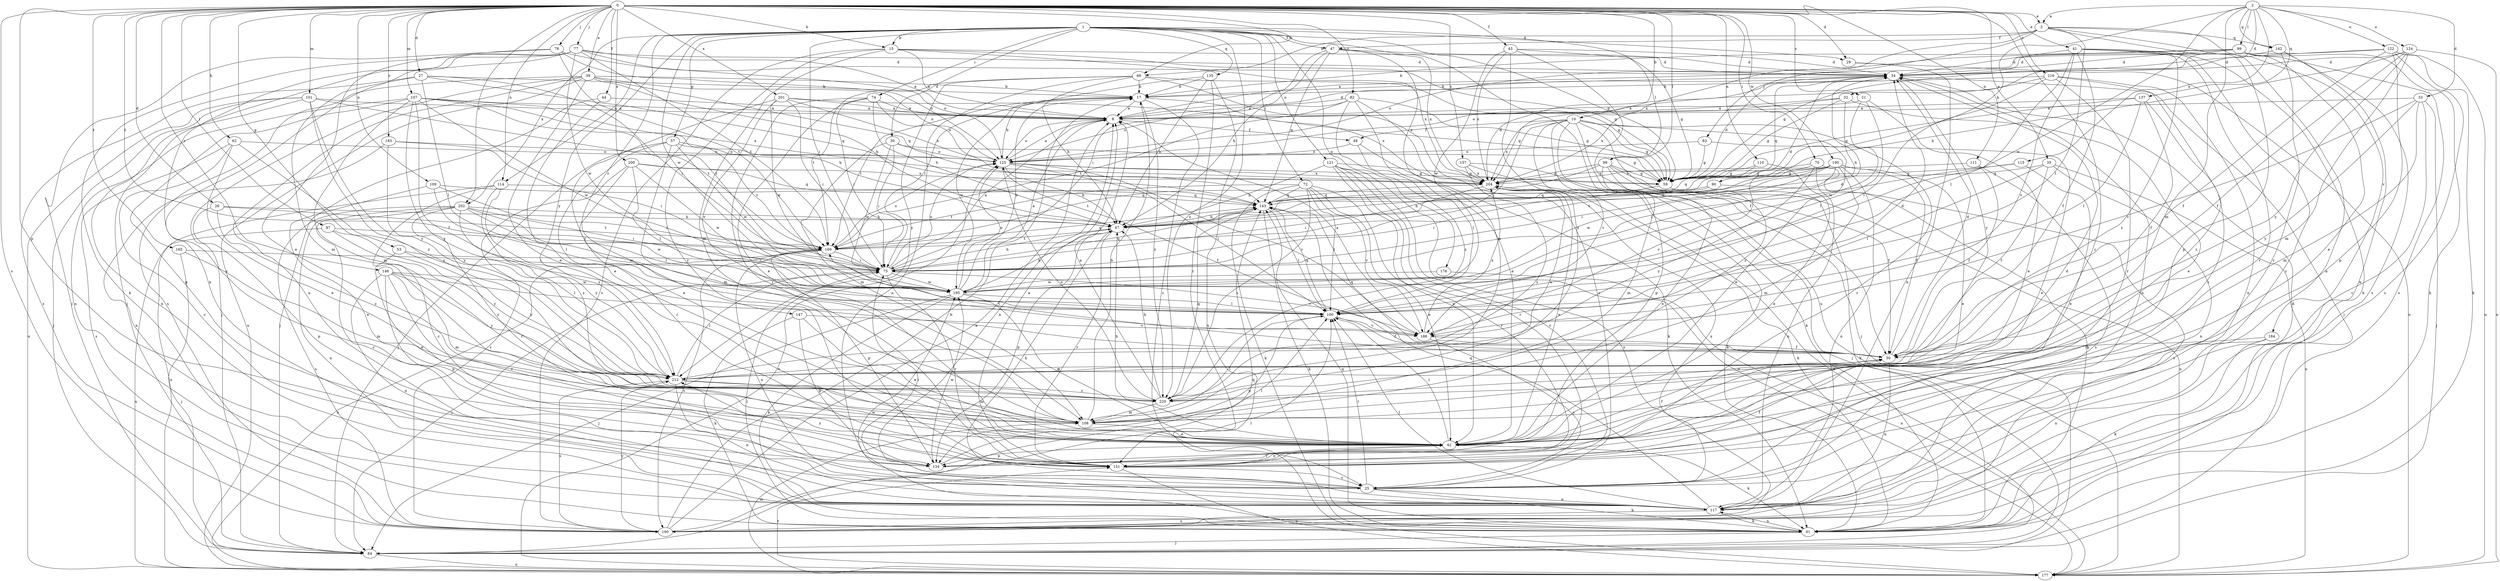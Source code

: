 strict digraph  {
0;
1;
2;
3;
8;
10;
15;
17;
21;
25;
26;
27;
29;
30;
32;
33;
34;
35;
39;
41;
42;
43;
44;
47;
48;
50;
53;
57;
59;
62;
66;
67;
70;
72;
74;
75;
77;
78;
82;
83;
84;
90;
91;
97;
98;
99;
100;
101;
107;
108;
109;
110;
111;
114;
115;
117;
121;
122;
124;
125;
134;
135;
137;
142;
143;
146;
147;
151;
157;
160;
165;
169;
176;
177;
183;
184;
186;
190;
195;
200;
201;
202;
204;
212;
216;
220;
0 -> 3  [label=a];
0 -> 10  [label=b];
0 -> 15  [label=b];
0 -> 21  [label=c];
0 -> 25  [label=c];
0 -> 26  [label=d];
0 -> 27  [label=d];
0 -> 29  [label=d];
0 -> 35  [label=e];
0 -> 39  [label=e];
0 -> 41  [label=e];
0 -> 43  [label=f];
0 -> 44  [label=f];
0 -> 53  [label=g];
0 -> 62  [label=h];
0 -> 66  [label=h];
0 -> 70  [label=i];
0 -> 77  [label=j];
0 -> 78  [label=j];
0 -> 82  [label=j];
0 -> 97  [label=l];
0 -> 98  [label=l];
0 -> 101  [label=m];
0 -> 107  [label=m];
0 -> 109  [label=n];
0 -> 110  [label=n];
0 -> 111  [label=n];
0 -> 114  [label=n];
0 -> 134  [label=p];
0 -> 146  [label=r];
0 -> 157  [label=s];
0 -> 160  [label=s];
0 -> 165  [label=t];
0 -> 169  [label=t];
0 -> 183  [label=v];
0 -> 190  [label=w];
0 -> 200  [label=x];
0 -> 201  [label=x];
0 -> 202  [label=x];
0 -> 216  [label=z];
1 -> 15  [label=b];
1 -> 29  [label=d];
1 -> 30  [label=d];
1 -> 47  [label=f];
1 -> 57  [label=g];
1 -> 59  [label=g];
1 -> 72  [label=i];
1 -> 74  [label=i];
1 -> 75  [label=i];
1 -> 98  [label=l];
1 -> 114  [label=n];
1 -> 121  [label=o];
1 -> 135  [label=q];
1 -> 147  [label=r];
1 -> 176  [label=u];
1 -> 177  [label=u];
1 -> 195  [label=w];
1 -> 202  [label=x];
1 -> 212  [label=y];
1 -> 220  [label=z];
2 -> 3  [label=a];
2 -> 32  [label=d];
2 -> 33  [label=d];
2 -> 90  [label=k];
2 -> 99  [label=l];
2 -> 108  [label=m];
2 -> 115  [label=n];
2 -> 122  [label=o];
2 -> 124  [label=o];
2 -> 137  [label=q];
2 -> 142  [label=q];
2 -> 195  [label=w];
3 -> 47  [label=f];
3 -> 66  [label=h];
3 -> 83  [label=j];
3 -> 100  [label=l];
3 -> 117  [label=n];
3 -> 134  [label=p];
3 -> 142  [label=q];
3 -> 184  [label=v];
3 -> 204  [label=x];
8 -> 34  [label=d];
8 -> 48  [label=f];
8 -> 125  [label=o];
10 -> 42  [label=e];
10 -> 48  [label=f];
10 -> 59  [label=g];
10 -> 75  [label=i];
10 -> 84  [label=j];
10 -> 91  [label=k];
10 -> 134  [label=p];
10 -> 151  [label=r];
10 -> 186  [label=v];
10 -> 204  [label=x];
10 -> 220  [label=z];
15 -> 8  [label=a];
15 -> 34  [label=d];
15 -> 59  [label=g];
15 -> 108  [label=m];
15 -> 151  [label=r];
15 -> 160  [label=s];
15 -> 204  [label=x];
17 -> 8  [label=a];
17 -> 25  [label=c];
17 -> 169  [label=t];
17 -> 195  [label=w];
17 -> 204  [label=x];
17 -> 220  [label=z];
21 -> 8  [label=a];
21 -> 42  [label=e];
21 -> 100  [label=l];
21 -> 195  [label=w];
25 -> 67  [label=h];
25 -> 75  [label=i];
25 -> 91  [label=k];
25 -> 100  [label=l];
25 -> 117  [label=n];
25 -> 204  [label=x];
26 -> 67  [label=h];
26 -> 134  [label=p];
26 -> 169  [label=t];
26 -> 220  [label=z];
27 -> 17  [label=b];
27 -> 75  [label=i];
27 -> 100  [label=l];
27 -> 108  [label=m];
27 -> 143  [label=q];
27 -> 160  [label=s];
29 -> 117  [label=n];
29 -> 177  [label=u];
30 -> 59  [label=g];
30 -> 75  [label=i];
30 -> 108  [label=m];
30 -> 125  [label=o];
30 -> 195  [label=w];
32 -> 8  [label=a];
32 -> 42  [label=e];
32 -> 59  [label=g];
32 -> 67  [label=h];
32 -> 204  [label=x];
33 -> 8  [label=a];
33 -> 25  [label=c];
33 -> 84  [label=j];
33 -> 108  [label=m];
33 -> 186  [label=v];
33 -> 212  [label=y];
34 -> 17  [label=b];
34 -> 84  [label=j];
34 -> 117  [label=n];
34 -> 143  [label=q];
34 -> 212  [label=y];
35 -> 50  [label=f];
35 -> 59  [label=g];
35 -> 100  [label=l];
35 -> 117  [label=n];
35 -> 177  [label=u];
39 -> 17  [label=b];
39 -> 42  [label=e];
39 -> 67  [label=h];
39 -> 84  [label=j];
39 -> 117  [label=n];
39 -> 125  [label=o];
39 -> 143  [label=q];
39 -> 160  [label=s];
39 -> 177  [label=u];
41 -> 25  [label=c];
41 -> 34  [label=d];
41 -> 50  [label=f];
41 -> 91  [label=k];
41 -> 100  [label=l];
41 -> 151  [label=r];
41 -> 186  [label=v];
41 -> 220  [label=z];
42 -> 50  [label=f];
42 -> 67  [label=h];
42 -> 91  [label=k];
42 -> 100  [label=l];
42 -> 134  [label=p];
42 -> 151  [label=r];
43 -> 34  [label=d];
43 -> 50  [label=f];
43 -> 59  [label=g];
43 -> 195  [label=w];
43 -> 204  [label=x];
43 -> 220  [label=z];
44 -> 8  [label=a];
44 -> 42  [label=e];
44 -> 84  [label=j];
47 -> 34  [label=d];
47 -> 67  [label=h];
47 -> 75  [label=i];
47 -> 108  [label=m];
47 -> 143  [label=q];
47 -> 204  [label=x];
48 -> 91  [label=k];
48 -> 100  [label=l];
48 -> 125  [label=o];
50 -> 34  [label=d];
50 -> 117  [label=n];
50 -> 143  [label=q];
50 -> 169  [label=t];
50 -> 212  [label=y];
53 -> 42  [label=e];
53 -> 75  [label=i];
53 -> 212  [label=y];
57 -> 42  [label=e];
57 -> 84  [label=j];
57 -> 108  [label=m];
57 -> 125  [label=o];
57 -> 169  [label=t];
57 -> 195  [label=w];
59 -> 34  [label=d];
59 -> 75  [label=i];
59 -> 91  [label=k];
62 -> 25  [label=c];
62 -> 42  [label=e];
62 -> 125  [label=o];
62 -> 160  [label=s];
62 -> 212  [label=y];
66 -> 17  [label=b];
66 -> 59  [label=g];
66 -> 67  [label=h];
66 -> 117  [label=n];
66 -> 169  [label=t];
66 -> 204  [label=x];
66 -> 212  [label=y];
67 -> 34  [label=d];
67 -> 134  [label=p];
67 -> 151  [label=r];
67 -> 169  [label=t];
70 -> 59  [label=g];
70 -> 91  [label=k];
70 -> 117  [label=n];
70 -> 186  [label=v];
70 -> 212  [label=y];
72 -> 42  [label=e];
72 -> 91  [label=k];
72 -> 100  [label=l];
72 -> 143  [label=q];
72 -> 151  [label=r];
72 -> 169  [label=t];
72 -> 186  [label=v];
72 -> 220  [label=z];
74 -> 8  [label=a];
74 -> 42  [label=e];
74 -> 67  [label=h];
74 -> 75  [label=i];
74 -> 125  [label=o];
74 -> 151  [label=r];
75 -> 8  [label=a];
75 -> 67  [label=h];
75 -> 84  [label=j];
75 -> 125  [label=o];
75 -> 143  [label=q];
75 -> 151  [label=r];
75 -> 186  [label=v];
75 -> 195  [label=w];
77 -> 8  [label=a];
77 -> 25  [label=c];
77 -> 34  [label=d];
77 -> 84  [label=j];
77 -> 91  [label=k];
77 -> 117  [label=n];
77 -> 125  [label=o];
77 -> 169  [label=t];
77 -> 195  [label=w];
78 -> 34  [label=d];
78 -> 42  [label=e];
78 -> 84  [label=j];
78 -> 125  [label=o];
78 -> 169  [label=t];
82 -> 8  [label=a];
82 -> 25  [label=c];
82 -> 42  [label=e];
82 -> 59  [label=g];
82 -> 125  [label=o];
82 -> 169  [label=t];
82 -> 220  [label=z];
83 -> 42  [label=e];
83 -> 59  [label=g];
83 -> 125  [label=o];
84 -> 143  [label=q];
84 -> 177  [label=u];
84 -> 204  [label=x];
90 -> 67  [label=h];
90 -> 143  [label=q];
90 -> 160  [label=s];
91 -> 34  [label=d];
91 -> 75  [label=i];
91 -> 84  [label=j];
91 -> 117  [label=n];
91 -> 143  [label=q];
91 -> 195  [label=w];
97 -> 169  [label=t];
97 -> 177  [label=u];
97 -> 212  [label=y];
97 -> 220  [label=z];
98 -> 42  [label=e];
98 -> 50  [label=f];
98 -> 59  [label=g];
98 -> 108  [label=m];
98 -> 169  [label=t];
98 -> 177  [label=u];
98 -> 204  [label=x];
99 -> 17  [label=b];
99 -> 34  [label=d];
99 -> 42  [label=e];
99 -> 59  [label=g];
99 -> 91  [label=k];
99 -> 125  [label=o];
99 -> 160  [label=s];
100 -> 50  [label=f];
100 -> 134  [label=p];
100 -> 143  [label=q];
100 -> 186  [label=v];
101 -> 8  [label=a];
101 -> 84  [label=j];
101 -> 117  [label=n];
101 -> 169  [label=t];
101 -> 177  [label=u];
101 -> 212  [label=y];
101 -> 220  [label=z];
107 -> 8  [label=a];
107 -> 50  [label=f];
107 -> 67  [label=h];
107 -> 108  [label=m];
107 -> 117  [label=n];
107 -> 134  [label=p];
107 -> 169  [label=t];
107 -> 195  [label=w];
107 -> 204  [label=x];
107 -> 212  [label=y];
108 -> 17  [label=b];
108 -> 42  [label=e];
108 -> 100  [label=l];
109 -> 42  [label=e];
109 -> 75  [label=i];
109 -> 100  [label=l];
109 -> 143  [label=q];
110 -> 42  [label=e];
110 -> 59  [label=g];
110 -> 143  [label=q];
111 -> 50  [label=f];
111 -> 160  [label=s];
111 -> 204  [label=x];
114 -> 25  [label=c];
114 -> 143  [label=q];
114 -> 177  [label=u];
114 -> 212  [label=y];
114 -> 220  [label=z];
115 -> 42  [label=e];
115 -> 59  [label=g];
115 -> 75  [label=i];
117 -> 8  [label=a];
117 -> 91  [label=k];
117 -> 100  [label=l];
117 -> 143  [label=q];
117 -> 160  [label=s];
121 -> 25  [label=c];
121 -> 42  [label=e];
121 -> 59  [label=g];
121 -> 67  [label=h];
121 -> 151  [label=r];
121 -> 160  [label=s];
121 -> 177  [label=u];
122 -> 8  [label=a];
122 -> 34  [label=d];
122 -> 50  [label=f];
122 -> 91  [label=k];
122 -> 134  [label=p];
122 -> 160  [label=s];
122 -> 177  [label=u];
124 -> 34  [label=d];
124 -> 50  [label=f];
124 -> 67  [label=h];
124 -> 108  [label=m];
124 -> 177  [label=u];
124 -> 212  [label=y];
125 -> 8  [label=a];
125 -> 17  [label=b];
125 -> 50  [label=f];
125 -> 59  [label=g];
125 -> 67  [label=h];
125 -> 100  [label=l];
125 -> 186  [label=v];
125 -> 204  [label=x];
134 -> 34  [label=d];
134 -> 100  [label=l];
134 -> 195  [label=w];
135 -> 17  [label=b];
135 -> 67  [label=h];
135 -> 75  [label=i];
135 -> 151  [label=r];
135 -> 177  [label=u];
137 -> 8  [label=a];
137 -> 50  [label=f];
137 -> 59  [label=g];
137 -> 100  [label=l];
137 -> 220  [label=z];
142 -> 34  [label=d];
142 -> 117  [label=n];
142 -> 151  [label=r];
142 -> 160  [label=s];
143 -> 67  [label=h];
143 -> 91  [label=k];
143 -> 100  [label=l];
146 -> 100  [label=l];
146 -> 108  [label=m];
146 -> 117  [label=n];
146 -> 134  [label=p];
146 -> 151  [label=r];
146 -> 195  [label=w];
146 -> 212  [label=y];
147 -> 42  [label=e];
147 -> 91  [label=k];
147 -> 134  [label=p];
147 -> 186  [label=v];
151 -> 8  [label=a];
151 -> 25  [label=c];
151 -> 42  [label=e];
151 -> 50  [label=f];
151 -> 177  [label=u];
151 -> 212  [label=y];
157 -> 84  [label=j];
157 -> 91  [label=k];
157 -> 204  [label=x];
157 -> 220  [label=z];
160 -> 8  [label=a];
160 -> 17  [label=b];
160 -> 100  [label=l];
160 -> 212  [label=y];
165 -> 75  [label=i];
165 -> 84  [label=j];
165 -> 108  [label=m];
169 -> 75  [label=i];
169 -> 117  [label=n];
169 -> 125  [label=o];
169 -> 134  [label=p];
169 -> 143  [label=q];
169 -> 160  [label=s];
169 -> 177  [label=u];
176 -> 177  [label=u];
176 -> 195  [label=w];
177 -> 108  [label=m];
177 -> 125  [label=o];
177 -> 151  [label=r];
183 -> 75  [label=i];
183 -> 117  [label=n];
183 -> 125  [label=o];
183 -> 212  [label=y];
184 -> 50  [label=f];
184 -> 91  [label=k];
184 -> 117  [label=n];
186 -> 8  [label=a];
186 -> 25  [label=c];
186 -> 34  [label=d];
186 -> 50  [label=f];
186 -> 204  [label=x];
190 -> 42  [label=e];
190 -> 50  [label=f];
190 -> 59  [label=g];
190 -> 67  [label=h];
190 -> 75  [label=i];
190 -> 108  [label=m];
190 -> 117  [label=n];
190 -> 169  [label=t];
190 -> 195  [label=w];
190 -> 204  [label=x];
195 -> 8  [label=a];
195 -> 17  [label=b];
195 -> 34  [label=d];
195 -> 42  [label=e];
195 -> 67  [label=h];
195 -> 84  [label=j];
195 -> 91  [label=k];
195 -> 100  [label=l];
195 -> 125  [label=o];
200 -> 100  [label=l];
200 -> 143  [label=q];
200 -> 151  [label=r];
200 -> 160  [label=s];
200 -> 195  [label=w];
200 -> 204  [label=x];
201 -> 8  [label=a];
201 -> 59  [label=g];
201 -> 75  [label=i];
201 -> 108  [label=m];
201 -> 186  [label=v];
201 -> 195  [label=w];
201 -> 204  [label=x];
202 -> 25  [label=c];
202 -> 67  [label=h];
202 -> 75  [label=i];
202 -> 100  [label=l];
202 -> 117  [label=n];
202 -> 151  [label=r];
202 -> 160  [label=s];
202 -> 195  [label=w];
202 -> 212  [label=y];
204 -> 34  [label=d];
204 -> 42  [label=e];
204 -> 75  [label=i];
204 -> 91  [label=k];
204 -> 143  [label=q];
212 -> 75  [label=i];
212 -> 108  [label=m];
212 -> 117  [label=n];
212 -> 160  [label=s];
212 -> 204  [label=x];
212 -> 220  [label=z];
216 -> 17  [label=b];
216 -> 25  [label=c];
216 -> 100  [label=l];
216 -> 117  [label=n];
216 -> 125  [label=o];
216 -> 151  [label=r];
220 -> 8  [label=a];
220 -> 67  [label=h];
220 -> 108  [label=m];
220 -> 125  [label=o];
220 -> 143  [label=q];
}
